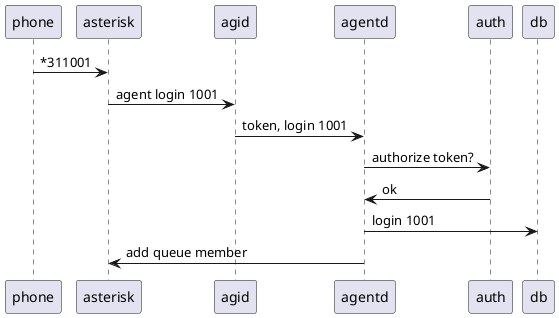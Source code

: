 @startuml

phone -> asterisk: ~*311001
asterisk -> agid: agent login 1001
agid -> agentd: token, login 1001
agentd -> auth: authorize token?
agentd <- auth: ok
agentd -> db: login 1001
asterisk <- agentd: add queue member


@enduml
